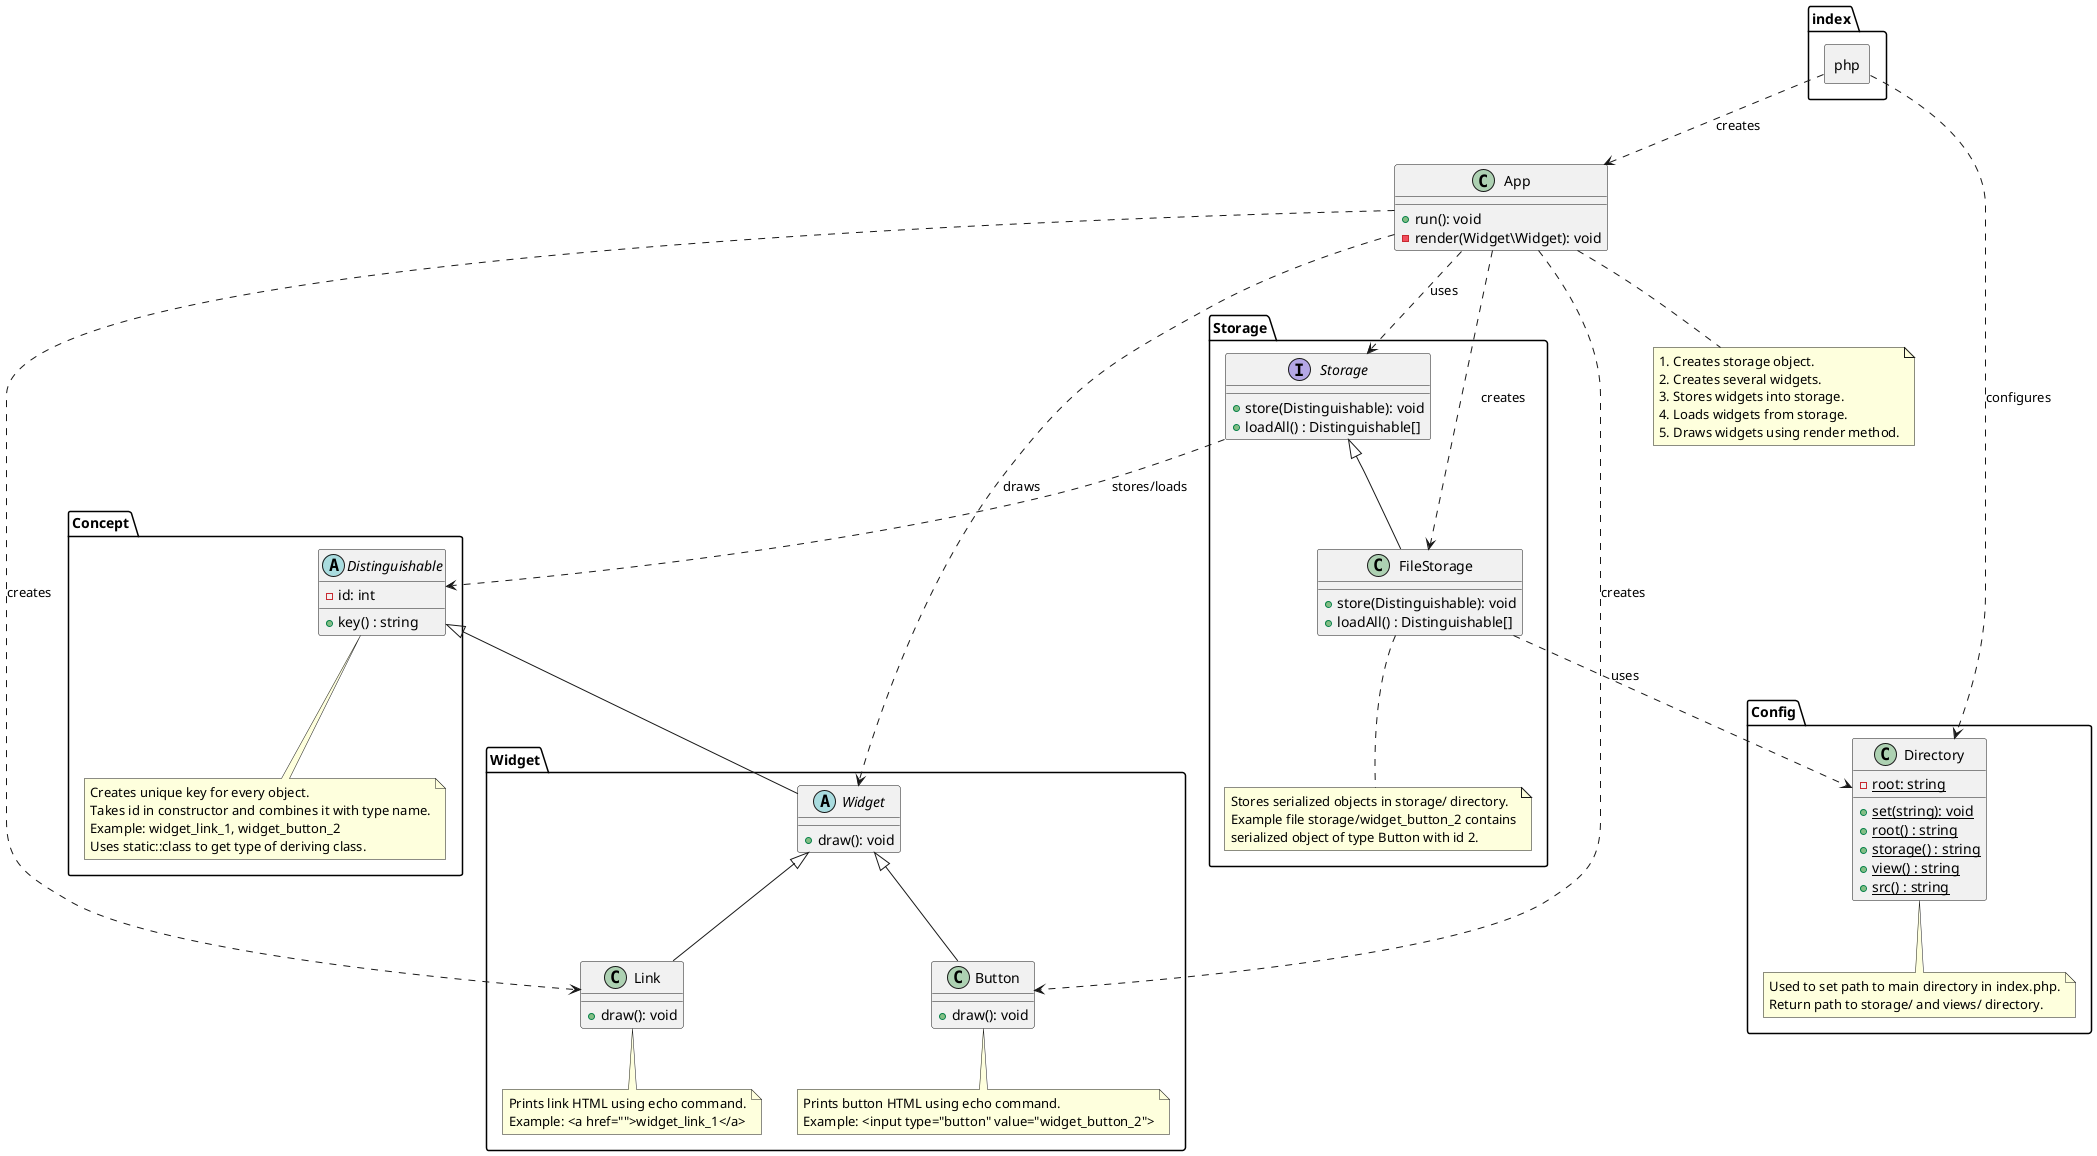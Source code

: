 @startuml

class App {
    + run(): void
    - render(Widget\Widget): void
}

note as AppNote
1. Creates storage object.
2. Creates several widgets.
3. Stores widgets into storage.
4. Loads widgets from storage.
5. Draws widgets using render method.
end note

App .. AppNote

namespace Widget {

    abstract class Widget {
        + draw(): void
    }

    class Link {
        + draw(): void
    }

    note as LinkNote
    Prints link HTML using echo command.
    Example: <a href="">widget_link_1</a>
    end note

    Link .. LinkNote

    class Button {
        + draw(): void
    }

    note as ButtonNote
    Prints button HTML using echo command.
    Example: <input type="button" value="widget_button_2">
    end note

    Button .. ButtonNote

    Widget <|-- Link
    Widget <|-- Button
}

App ..> Widget.Widget : draws
App ..> Widget.Button : creates
App ..> Widget.Link : creates

namespace Concept {

    abstract class Distinguishable {
        - id: int
        + key() : string
    }

    note as DistinguishableNote
    Creates unique key for every object.
    Takes id in constructor and combines it with type name.
    Example: widget_link_1, widget_button_2
    Uses static::class to get type of deriving class.
    end note

    Distinguishable .. DistinguishableNote
}

Concept.Distinguishable <|-- Widget.Widget

namespace Config {

    class Directory {
        - {static} root: string
        + {static} set(string): void
        + {static} root() : string
        + {static} storage() : string
        + {static} view() : string
        + {static} src() : string
    }

    note as DirectoryNote
    Used to set path to main directory in index.php.
    Return path to storage/ and views/ directory.
    end note

    Directory .. DirectoryNote
}

namespace Storage {

    interface Storage {
        + store(Distinguishable): void
        + loadAll() : Distinguishable[]
    }

    class FileStorage {
        + store(Distinguishable): void
        + loadAll() : Distinguishable[]
    }

    note as FileStorageNote
    Stores serialized objects in storage/ directory.
    Example file storage/widget_button_2 contains
    serialized object of type Button with id 2.
    end note

    FileStorage .. FileStorageNote

    Storage <|-- FileStorage
}

Storage.Storage ..> Concept.Distinguishable : stores/loads
Storage.FileStorage ..> Config.Directory : uses

App ..> Storage.FileStorage : creates
App ..> Storage.Storage : uses

package index.php <<Rectangle>> {
}

index.php ..> App : creates
index.php ..> Config.Directory : configures

@enduml
